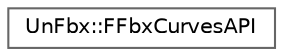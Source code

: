 digraph "Graphical Class Hierarchy"
{
 // INTERACTIVE_SVG=YES
 // LATEX_PDF_SIZE
  bgcolor="transparent";
  edge [fontname=Helvetica,fontsize=10,labelfontname=Helvetica,labelfontsize=10];
  node [fontname=Helvetica,fontsize=10,shape=box,height=0.2,width=0.4];
  rankdir="LR";
  Node0 [id="Node000000",label="UnFbx::FFbxCurvesAPI",height=0.2,width=0.4,color="grey40", fillcolor="white", style="filled",URL="$d7/d10/classUnFbx_1_1FFbxCurvesAPI.html",tooltip=" "];
}
